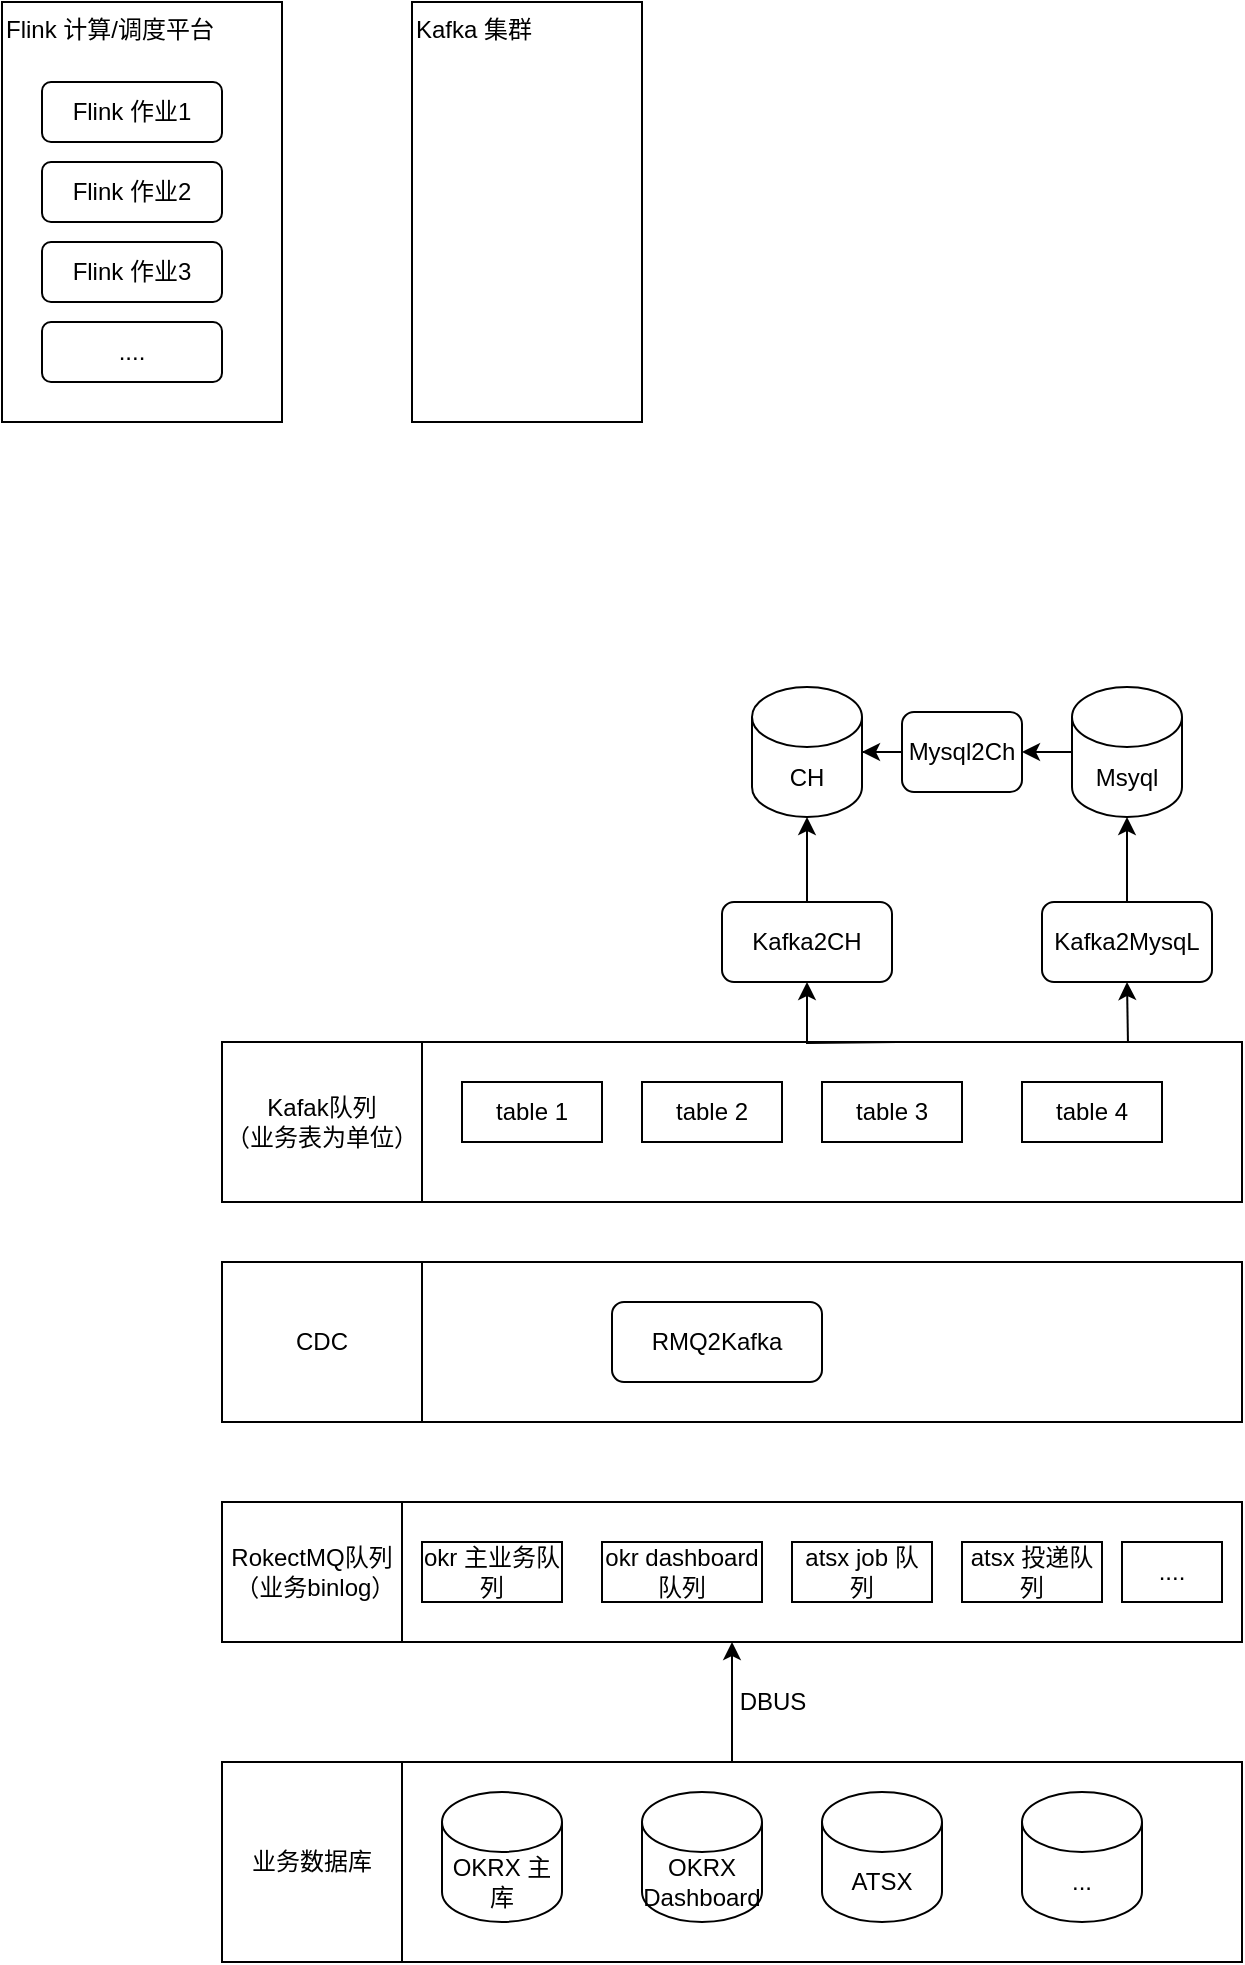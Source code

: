 <mxfile version="14.2.4" type="github">
  <diagram name="Page-1" id="74e2e168-ea6b-b213-b513-2b3c1d86103e">
    <mxGraphModel dx="1426" dy="769" grid="1" gridSize="10" guides="1" tooltips="1" connect="1" arrows="1" fold="1" page="1" pageScale="1" pageWidth="1200" pageHeight="1600" background="#ffffff" math="0" shadow="0">
      <root>
        <mxCell id="0" />
        <mxCell id="1" parent="0" />
        <mxCell id="NLmopnV-vXzY3RXHKh_Q-37" style="edgeStyle=orthogonalEdgeStyle;rounded=0;orthogonalLoop=1;jettySize=auto;html=1;exitX=0.5;exitY=0;exitDx=0;exitDy=0;entryX=0.5;entryY=1;entryDx=0;entryDy=0;strokeWidth=1;" edge="1" parent="1" source="NLmopnV-vXzY3RXHKh_Q-24" target="NLmopnV-vXzY3RXHKh_Q-35">
          <mxGeometry relative="1" as="geometry" />
        </mxCell>
        <mxCell id="NLmopnV-vXzY3RXHKh_Q-24" value="" style="rounded=0;whiteSpace=wrap;html=1;strokeWidth=1;fillColor=none;align=left;" vertex="1" parent="1">
          <mxGeometry x="300" y="1180" width="510" height="100" as="geometry" />
        </mxCell>
        <mxCell id="NLmopnV-vXzY3RXHKh_Q-28" value="业务数据库" style="whiteSpace=wrap;html=1;strokeWidth=1;align=center;" vertex="1" parent="1">
          <mxGeometry x="300" y="1180" width="90" height="100" as="geometry" />
        </mxCell>
        <mxCell id="NLmopnV-vXzY3RXHKh_Q-31" value="OKRX 主库" style="shape=cylinder3;whiteSpace=wrap;html=1;boundedLbl=1;backgroundOutline=1;size=15;strokeWidth=1;fillColor=#ffffff;align=center;" vertex="1" parent="1">
          <mxGeometry x="410" y="1195" width="60" height="65" as="geometry" />
        </mxCell>
        <mxCell id="NLmopnV-vXzY3RXHKh_Q-35" value="" style="rounded=0;whiteSpace=wrap;html=1;strokeWidth=1;fillColor=none;align=left;" vertex="1" parent="1">
          <mxGeometry x="300" y="1050" width="510" height="70" as="geometry" />
        </mxCell>
        <mxCell id="NLmopnV-vXzY3RXHKh_Q-36" value="RokectMQ队列&lt;br&gt;&amp;nbsp;（业务binlog）" style="whiteSpace=wrap;html=1;strokeWidth=1;align=center;" vertex="1" parent="1">
          <mxGeometry x="300" y="1050" width="90" height="70" as="geometry" />
        </mxCell>
        <mxCell id="NLmopnV-vXzY3RXHKh_Q-38" value="DBUS" style="text;html=1;align=center;verticalAlign=middle;resizable=0;points=[];autosize=1;" vertex="1" parent="1">
          <mxGeometry x="550" y="1140" width="50" height="20" as="geometry" />
        </mxCell>
        <mxCell id="NLmopnV-vXzY3RXHKh_Q-40" value="okr 主业务队列" style="rounded=0;whiteSpace=wrap;html=1;strokeWidth=1;fillColor=#ffffff;align=center;" vertex="1" parent="1">
          <mxGeometry x="400" y="1070" width="70" height="30" as="geometry" />
        </mxCell>
        <mxCell id="NLmopnV-vXzY3RXHKh_Q-41" value="okr dashboard队列" style="rounded=0;whiteSpace=wrap;html=1;strokeWidth=1;fillColor=#ffffff;align=center;" vertex="1" parent="1">
          <mxGeometry x="490" y="1070" width="80" height="30" as="geometry" />
        </mxCell>
        <mxCell id="NLmopnV-vXzY3RXHKh_Q-42" value="atsx job 队列" style="rounded=0;whiteSpace=wrap;html=1;strokeWidth=1;fillColor=#ffffff;align=center;" vertex="1" parent="1">
          <mxGeometry x="585" y="1070" width="70" height="30" as="geometry" />
        </mxCell>
        <mxCell id="NLmopnV-vXzY3RXHKh_Q-43" value="" style="rounded=0;whiteSpace=wrap;html=1;strokeWidth=1;fillColor=none;align=left;" vertex="1" parent="1">
          <mxGeometry x="300" y="930" width="510" height="80" as="geometry" />
        </mxCell>
        <mxCell id="NLmopnV-vXzY3RXHKh_Q-44" value="CDC" style="whiteSpace=wrap;html=1;strokeWidth=1;align=center;" vertex="1" parent="1">
          <mxGeometry x="300" y="930" width="100" height="80" as="geometry" />
        </mxCell>
        <mxCell id="NLmopnV-vXzY3RXHKh_Q-45" value="RMQ2Kafka" style="rounded=1;whiteSpace=wrap;html=1;strokeWidth=1;fillColor=#ffffff;align=center;" vertex="1" parent="1">
          <mxGeometry x="495" y="950" width="105" height="40" as="geometry" />
        </mxCell>
        <mxCell id="NLmopnV-vXzY3RXHKh_Q-46" value="atsx 投递队列" style="rounded=0;whiteSpace=wrap;html=1;strokeWidth=1;fillColor=#ffffff;align=center;" vertex="1" parent="1">
          <mxGeometry x="670" y="1070" width="70" height="30" as="geometry" />
        </mxCell>
        <mxCell id="NLmopnV-vXzY3RXHKh_Q-47" value="...." style="rounded=0;whiteSpace=wrap;html=1;strokeWidth=1;fillColor=#ffffff;align=center;" vertex="1" parent="1">
          <mxGeometry x="750" y="1070" width="50" height="30" as="geometry" />
        </mxCell>
        <mxCell id="NLmopnV-vXzY3RXHKh_Q-48" value="ATSX" style="shape=cylinder3;whiteSpace=wrap;html=1;boundedLbl=1;backgroundOutline=1;size=15;strokeWidth=1;fillColor=#ffffff;align=center;" vertex="1" parent="1">
          <mxGeometry x="600" y="1195" width="60" height="65" as="geometry" />
        </mxCell>
        <mxCell id="NLmopnV-vXzY3RXHKh_Q-49" value="..." style="shape=cylinder3;whiteSpace=wrap;html=1;boundedLbl=1;backgroundOutline=1;size=15;strokeWidth=1;fillColor=#ffffff;align=center;" vertex="1" parent="1">
          <mxGeometry x="700" y="1195" width="60" height="65" as="geometry" />
        </mxCell>
        <mxCell id="NLmopnV-vXzY3RXHKh_Q-50" value="OKRX Dashboard" style="shape=cylinder3;whiteSpace=wrap;html=1;boundedLbl=1;backgroundOutline=1;size=15;strokeWidth=1;fillColor=#ffffff;align=center;" vertex="1" parent="1">
          <mxGeometry x="510" y="1195" width="60" height="65" as="geometry" />
        </mxCell>
        <mxCell id="NLmopnV-vXzY3RXHKh_Q-63" style="edgeStyle=orthogonalEdgeStyle;rounded=0;orthogonalLoop=1;jettySize=auto;html=1;exitX=0.898;exitY=0;exitDx=0;exitDy=0;entryX=0.5;entryY=1;entryDx=0;entryDy=0;strokeWidth=1;exitPerimeter=0;" edge="1" parent="1" target="NLmopnV-vXzY3RXHKh_Q-62">
          <mxGeometry relative="1" as="geometry">
            <mxPoint x="752.98" y="820" as="sourcePoint" />
          </mxGeometry>
        </mxCell>
        <mxCell id="NLmopnV-vXzY3RXHKh_Q-51" value="" style="rounded=0;whiteSpace=wrap;html=1;strokeWidth=1;fillColor=none;align=left;" vertex="1" parent="1">
          <mxGeometry x="300" y="820" width="510" height="80" as="geometry" />
        </mxCell>
        <mxCell id="NLmopnV-vXzY3RXHKh_Q-52" value="Kafak队列&lt;br&gt;（业务表为单位）" style="whiteSpace=wrap;html=1;strokeWidth=1;align=center;" vertex="1" parent="1">
          <mxGeometry x="300" y="820" width="100" height="80" as="geometry" />
        </mxCell>
        <mxCell id="NLmopnV-vXzY3RXHKh_Q-53" value="table 1" style="rounded=0;whiteSpace=wrap;html=1;strokeWidth=1;fillColor=#ffffff;align=center;" vertex="1" parent="1">
          <mxGeometry x="420" y="840" width="70" height="30" as="geometry" />
        </mxCell>
        <mxCell id="NLmopnV-vXzY3RXHKh_Q-54" value="table 2" style="rounded=0;whiteSpace=wrap;html=1;strokeWidth=1;fillColor=#ffffff;align=center;" vertex="1" parent="1">
          <mxGeometry x="510" y="840" width="70" height="30" as="geometry" />
        </mxCell>
        <mxCell id="NLmopnV-vXzY3RXHKh_Q-65" style="edgeStyle=orthogonalEdgeStyle;rounded=0;orthogonalLoop=1;jettySize=auto;html=1;exitX=0.672;exitY=0;exitDx=0;exitDy=0;entryX=0.5;entryY=1;entryDx=0;entryDy=0;strokeWidth=1;exitPerimeter=0;" edge="1" parent="1" target="NLmopnV-vXzY3RXHKh_Q-61">
          <mxGeometry relative="1" as="geometry">
            <mxPoint x="637.72" y="820" as="sourcePoint" />
          </mxGeometry>
        </mxCell>
        <mxCell id="NLmopnV-vXzY3RXHKh_Q-55" value="table 3" style="rounded=0;whiteSpace=wrap;html=1;strokeWidth=1;fillColor=#ffffff;align=center;" vertex="1" parent="1">
          <mxGeometry x="600" y="840" width="70" height="30" as="geometry" />
        </mxCell>
        <mxCell id="NLmopnV-vXzY3RXHKh_Q-56" value="table 4" style="rounded=0;whiteSpace=wrap;html=1;strokeWidth=1;fillColor=#ffffff;align=center;" vertex="1" parent="1">
          <mxGeometry x="700" y="840" width="70" height="30" as="geometry" />
        </mxCell>
        <mxCell id="NLmopnV-vXzY3RXHKh_Q-57" value="CH" style="shape=cylinder3;whiteSpace=wrap;html=1;boundedLbl=1;backgroundOutline=1;size=15;strokeWidth=1;fillColor=#ffffff;align=center;" vertex="1" parent="1">
          <mxGeometry x="565" y="642.5" width="55" height="65" as="geometry" />
        </mxCell>
        <mxCell id="NLmopnV-vXzY3RXHKh_Q-70" style="edgeStyle=orthogonalEdgeStyle;rounded=0;orthogonalLoop=1;jettySize=auto;html=1;exitX=0;exitY=0.5;exitDx=0;exitDy=0;exitPerimeter=0;entryX=1;entryY=0.5;entryDx=0;entryDy=0;strokeWidth=1;" edge="1" parent="1" source="NLmopnV-vXzY3RXHKh_Q-58" target="NLmopnV-vXzY3RXHKh_Q-69">
          <mxGeometry relative="1" as="geometry" />
        </mxCell>
        <mxCell id="NLmopnV-vXzY3RXHKh_Q-58" value="Msyql" style="shape=cylinder3;whiteSpace=wrap;html=1;boundedLbl=1;backgroundOutline=1;size=15;strokeWidth=1;fillColor=#ffffff;align=center;" vertex="1" parent="1">
          <mxGeometry x="725" y="642.5" width="55" height="65" as="geometry" />
        </mxCell>
        <mxCell id="NLmopnV-vXzY3RXHKh_Q-59" value="Flink 计算/调度平台" style="rounded=0;whiteSpace=wrap;html=1;strokeWidth=1;align=left;fillColor=none;verticalAlign=top;" vertex="1" parent="1">
          <mxGeometry x="190" y="300" width="140" height="210" as="geometry" />
        </mxCell>
        <mxCell id="NLmopnV-vXzY3RXHKh_Q-67" style="edgeStyle=orthogonalEdgeStyle;rounded=0;orthogonalLoop=1;jettySize=auto;html=1;exitX=0.5;exitY=0;exitDx=0;exitDy=0;entryX=0.5;entryY=1;entryDx=0;entryDy=0;entryPerimeter=0;strokeWidth=1;" edge="1" parent="1" source="NLmopnV-vXzY3RXHKh_Q-61" target="NLmopnV-vXzY3RXHKh_Q-57">
          <mxGeometry relative="1" as="geometry" />
        </mxCell>
        <mxCell id="NLmopnV-vXzY3RXHKh_Q-61" value="Kafka2CH" style="rounded=1;whiteSpace=wrap;html=1;strokeWidth=1;fillColor=#ffffff;align=center;" vertex="1" parent="1">
          <mxGeometry x="550" y="750" width="85" height="40" as="geometry" />
        </mxCell>
        <mxCell id="NLmopnV-vXzY3RXHKh_Q-68" style="edgeStyle=orthogonalEdgeStyle;rounded=0;orthogonalLoop=1;jettySize=auto;html=1;exitX=0.5;exitY=0;exitDx=0;exitDy=0;entryX=0.5;entryY=1;entryDx=0;entryDy=0;entryPerimeter=0;strokeWidth=1;" edge="1" parent="1" source="NLmopnV-vXzY3RXHKh_Q-62" target="NLmopnV-vXzY3RXHKh_Q-58">
          <mxGeometry relative="1" as="geometry" />
        </mxCell>
        <mxCell id="NLmopnV-vXzY3RXHKh_Q-62" value="Kafka2MysqL" style="rounded=1;whiteSpace=wrap;html=1;strokeWidth=1;fillColor=#ffffff;align=center;" vertex="1" parent="1">
          <mxGeometry x="710" y="750" width="85" height="40" as="geometry" />
        </mxCell>
        <mxCell id="NLmopnV-vXzY3RXHKh_Q-71" style="edgeStyle=orthogonalEdgeStyle;rounded=0;orthogonalLoop=1;jettySize=auto;html=1;exitX=0;exitY=0.5;exitDx=0;exitDy=0;strokeWidth=1;" edge="1" parent="1" source="NLmopnV-vXzY3RXHKh_Q-69" target="NLmopnV-vXzY3RXHKh_Q-57">
          <mxGeometry relative="1" as="geometry" />
        </mxCell>
        <mxCell id="NLmopnV-vXzY3RXHKh_Q-69" value="Mysql2Ch" style="rounded=1;whiteSpace=wrap;html=1;strokeWidth=1;fillColor=#ffffff;align=center;" vertex="1" parent="1">
          <mxGeometry x="640" y="655" width="60" height="40" as="geometry" />
        </mxCell>
        <mxCell id="NLmopnV-vXzY3RXHKh_Q-72" value="Flink 作业1" style="rounded=1;whiteSpace=wrap;html=1;strokeWidth=1;fillColor=none;align=center;" vertex="1" parent="1">
          <mxGeometry x="210" y="340" width="90" height="30" as="geometry" />
        </mxCell>
        <mxCell id="NLmopnV-vXzY3RXHKh_Q-73" value="Flink 作业2" style="rounded=1;whiteSpace=wrap;html=1;strokeWidth=1;fillColor=none;align=center;" vertex="1" parent="1">
          <mxGeometry x="210" y="380" width="90" height="30" as="geometry" />
        </mxCell>
        <mxCell id="NLmopnV-vXzY3RXHKh_Q-74" value="Flink 作业3" style="rounded=1;whiteSpace=wrap;html=1;strokeWidth=1;fillColor=none;align=center;" vertex="1" parent="1">
          <mxGeometry x="210" y="420" width="90" height="30" as="geometry" />
        </mxCell>
        <mxCell id="NLmopnV-vXzY3RXHKh_Q-75" value="...." style="rounded=1;whiteSpace=wrap;html=1;strokeWidth=1;fillColor=none;align=center;" vertex="1" parent="1">
          <mxGeometry x="210" y="460" width="90" height="30" as="geometry" />
        </mxCell>
        <mxCell id="NLmopnV-vXzY3RXHKh_Q-77" value="Kafka 集群" style="rounded=0;whiteSpace=wrap;html=1;strokeWidth=1;align=left;fillColor=none;verticalAlign=top;" vertex="1" parent="1">
          <mxGeometry x="395" y="300" width="115" height="210" as="geometry" />
        </mxCell>
      </root>
    </mxGraphModel>
  </diagram>
</mxfile>
